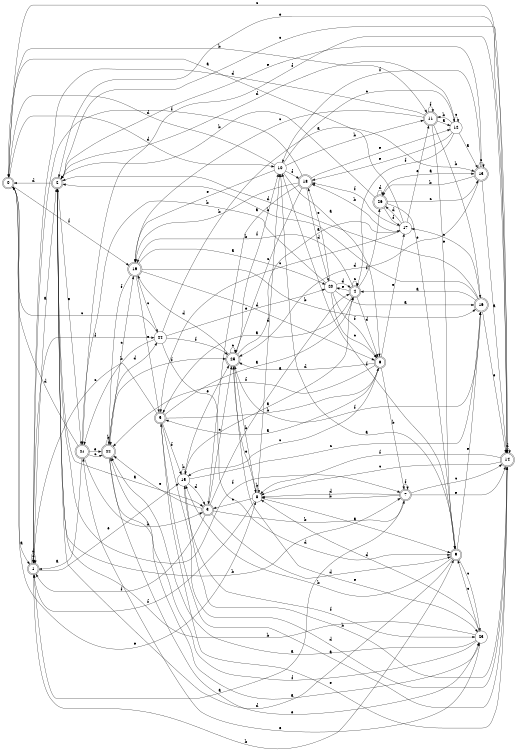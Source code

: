 digraph n22_10 {
__start0 [label="" shape="none"];

rankdir=LR;
size="8,5";

s0 [style="rounded,filled", color="black", fillcolor="white" shape="doublecircle", label="0"];
s1 [style="rounded,filled", color="black", fillcolor="white" shape="doublecircle", label="1"];
s2 [style="rounded,filled", color="black", fillcolor="white" shape="doublecircle", label="2"];
s3 [style="rounded,filled", color="black", fillcolor="white" shape="doublecircle", label="3"];
s4 [style="rounded,filled", color="black", fillcolor="white" shape="doublecircle", label="4"];
s5 [style="rounded,filled", color="black", fillcolor="white" shape="doublecircle", label="5"];
s6 [style="rounded,filled", color="black", fillcolor="white" shape="doublecircle", label="6"];
s7 [style="rounded,filled", color="black", fillcolor="white" shape="doublecircle", label="7"];
s8 [style="filled", color="black", fillcolor="white" shape="circle", label="8"];
s9 [style="rounded,filled", color="black", fillcolor="white" shape="doublecircle", label="9"];
s10 [style="filled", color="black", fillcolor="white" shape="circle", label="10"];
s11 [style="rounded,filled", color="black", fillcolor="white" shape="doublecircle", label="11"];
s12 [style="filled", color="black", fillcolor="white" shape="circle", label="12"];
s13 [style="rounded,filled", color="black", fillcolor="white" shape="doublecircle", label="13"];
s14 [style="rounded,filled", color="black", fillcolor="white" shape="doublecircle", label="14"];
s15 [style="filled", color="black", fillcolor="white" shape="circle", label="15"];
s16 [style="rounded,filled", color="black", fillcolor="white" shape="doublecircle", label="16"];
s17 [style="filled", color="black", fillcolor="white" shape="circle", label="17"];
s18 [style="rounded,filled", color="black", fillcolor="white" shape="doublecircle", label="18"];
s19 [style="rounded,filled", color="black", fillcolor="white" shape="doublecircle", label="19"];
s20 [style="filled", color="black", fillcolor="white" shape="circle", label="20"];
s21 [style="rounded,filled", color="black", fillcolor="white" shape="doublecircle", label="21"];
s22 [style="rounded,filled", color="black", fillcolor="white" shape="doublecircle", label="22"];
s23 [style="filled", color="black", fillcolor="white" shape="circle", label="23"];
s24 [style="filled", color="black", fillcolor="white" shape="circle", label="24"];
s25 [style="rounded,filled", color="black", fillcolor="white" shape="doublecircle", label="25"];
s26 [style="rounded,filled", color="black", fillcolor="white" shape="doublecircle", label="26"];
s0 -> s1 [label="a"];
s0 -> s11 [label="b"];
s0 -> s14 [label="c"];
s0 -> s10 [label="d"];
s0 -> s8 [label="e"];
s0 -> s19 [label="f"];
s1 -> s2 [label="a"];
s1 -> s9 [label="b"];
s1 -> s1 [label="c"];
s1 -> s1 [label="d"];
s1 -> s15 [label="e"];
s1 -> s24 [label="f"];
s2 -> s3 [label="a"];
s2 -> s7 [label="b"];
s2 -> s14 [label="c"];
s2 -> s0 [label="d"];
s2 -> s21 [label="e"];
s2 -> s7 [label="f"];
s3 -> s4 [label="a"];
s3 -> s7 [label="b"];
s3 -> s25 [label="c"];
s3 -> s9 [label="d"];
s3 -> s22 [label="e"];
s3 -> s1 [label="f"];
s4 -> s5 [label="a"];
s4 -> s19 [label="b"];
s4 -> s4 [label="c"];
s4 -> s6 [label="d"];
s4 -> s20 [label="e"];
s4 -> s26 [label="f"];
s5 -> s4 [label="a"];
s5 -> s6 [label="b"];
s5 -> s1 [label="c"];
s5 -> s14 [label="d"];
s5 -> s14 [label="e"];
s5 -> s15 [label="f"];
s6 -> s5 [label="a"];
s6 -> s7 [label="b"];
s6 -> s15 [label="c"];
s6 -> s25 [label="d"];
s6 -> s17 [label="e"];
s6 -> s22 [label="f"];
s7 -> s1 [label="a"];
s7 -> s8 [label="b"];
s7 -> s14 [label="c"];
s7 -> s8 [label="d"];
s7 -> s14 [label="e"];
s7 -> s7 [label="f"];
s8 -> s9 [label="a"];
s8 -> s8 [label="b"];
s8 -> s3 [label="c"];
s8 -> s10 [label="d"];
s8 -> s25 [label="e"];
s8 -> s1 [label="f"];
s9 -> s10 [label="a"];
s9 -> s15 [label="b"];
s9 -> s23 [label="c"];
s9 -> s2 [label="d"];
s9 -> s16 [label="e"];
s9 -> s10 [label="f"];
s10 -> s6 [label="a"];
s10 -> s11 [label="b"];
s10 -> s12 [label="c"];
s10 -> s0 [label="d"];
s10 -> s19 [label="e"];
s10 -> s18 [label="f"];
s11 -> s12 [label="a"];
s11 -> s16 [label="b"];
s11 -> s19 [label="c"];
s11 -> s1 [label="d"];
s11 -> s9 [label="e"];
s11 -> s11 [label="f"];
s12 -> s13 [label="a"];
s12 -> s11 [label="b"];
s12 -> s12 [label="c"];
s12 -> s2 [label="d"];
s12 -> s18 [label="e"];
s12 -> s4 [label="f"];
s13 -> s14 [label="a"];
s13 -> s26 [label="b"];
s13 -> s13 [label="c"];
s13 -> s25 [label="d"];
s13 -> s2 [label="e"];
s13 -> s10 [label="f"];
s14 -> s5 [label="a"];
s14 -> s15 [label="b"];
s14 -> s8 [label="c"];
s14 -> s14 [label="d"];
s14 -> s2 [label="e"];
s14 -> s8 [label="f"];
s15 -> s4 [label="a"];
s15 -> s15 [label="b"];
s15 -> s16 [label="c"];
s15 -> s3 [label="d"];
s15 -> s25 [label="e"];
s15 -> s23 [label="f"];
s16 -> s4 [label="a"];
s16 -> s2 [label="b"];
s16 -> s17 [label="c"];
s16 -> s2 [label="d"];
s16 -> s14 [label="e"];
s16 -> s25 [label="f"];
s17 -> s0 [label="a"];
s17 -> s18 [label="b"];
s17 -> s5 [label="c"];
s17 -> s26 [label="d"];
s17 -> s11 [label="e"];
s17 -> s18 [label="f"];
s18 -> s3 [label="a"];
s18 -> s19 [label="b"];
s18 -> s25 [label="c"];
s18 -> s20 [label="d"];
s18 -> s12 [label="e"];
s18 -> s1 [label="f"];
s19 -> s20 [label="a"];
s19 -> s16 [label="b"];
s19 -> s24 [label="c"];
s19 -> s6 [label="d"];
s19 -> s5 [label="e"];
s19 -> s22 [label="f"];
s20 -> s16 [label="a"];
s20 -> s21 [label="b"];
s20 -> s6 [label="c"];
s20 -> s4 [label="d"];
s20 -> s18 [label="e"];
s20 -> s6 [label="f"];
s21 -> s1 [label="a"];
s21 -> s3 [label="b"];
s21 -> s22 [label="c"];
s21 -> s0 [label="d"];
s21 -> s22 [label="e"];
s21 -> s14 [label="f"];
s22 -> s23 [label="a"];
s22 -> s22 [label="b"];
s22 -> s19 [label="c"];
s22 -> s24 [label="d"];
s22 -> s23 [label="e"];
s22 -> s25 [label="f"];
s23 -> s22 [label="a"];
s23 -> s2 [label="b"];
s23 -> s9 [label="c"];
s23 -> s8 [label="d"];
s23 -> s21 [label="e"];
s23 -> s22 [label="f"];
s24 -> s13 [label="a"];
s24 -> s21 [label="b"];
s24 -> s0 [label="c"];
s24 -> s9 [label="d"];
s24 -> s20 [label="e"];
s24 -> s25 [label="f"];
s25 -> s17 [label="a"];
s25 -> s8 [label="b"];
s25 -> s25 [label="c"];
s25 -> s19 [label="d"];
s25 -> s23 [label="e"];
s25 -> s10 [label="f"];
s26 -> s13 [label="a"];
s26 -> s2 [label="b"];
s26 -> s13 [label="c"];
s26 -> s26 [label="d"];
s26 -> s9 [label="e"];
s26 -> s17 [label="f"];

}
